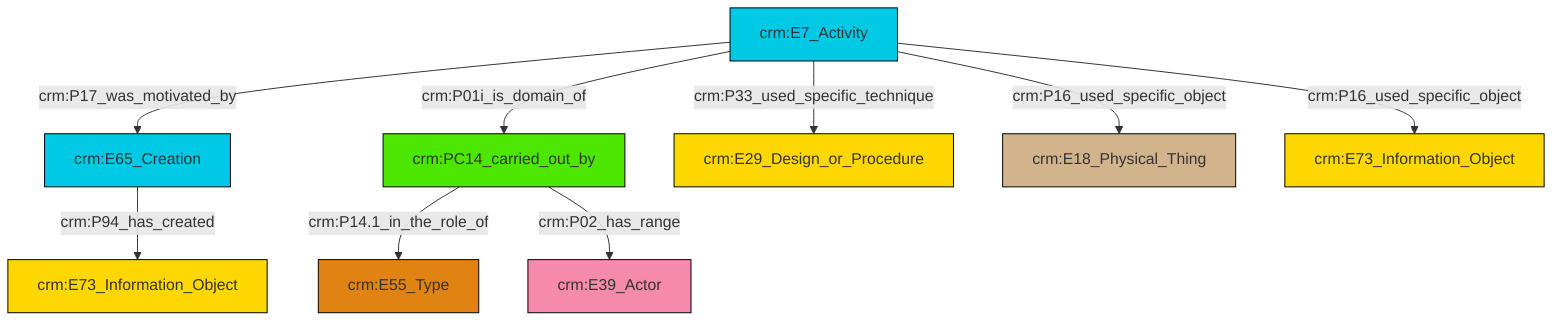 graph TD
classDef Literal fill:#f2f2f2,stroke:#000000;
classDef CRM_Entity fill:#FFFFFF,stroke:#000000;
classDef Temporal_Entity fill:#00C9E6, stroke:#000000;
classDef Type fill:#E18312, stroke:#000000;
classDef Time-Span fill:#2C9C91, stroke:#000000;
classDef Appellation fill:#FFEB7F, stroke:#000000;
classDef Place fill:#008836, stroke:#000000;
classDef Persistent_Item fill:#B266B2, stroke:#000000;
classDef Conceptual_Object fill:#FFD700, stroke:#000000;
classDef Physical_Thing fill:#D2B48C, stroke:#000000;
classDef Actor fill:#f58aad, stroke:#000000;
classDef PC_Classes fill:#4ce600, stroke:#000000;
classDef Multi fill:#cccccc,stroke:#000000;

0["crm:PC14_carried_out_by"]:::PC_Classes -->|crm:P14.1_in_the_role_of| 1["crm:E55_Type"]:::Type
4["crm:E7_Activity"]:::Temporal_Entity -->|crm:P33_used_specific_technique| 5["crm:E29_Design_or_Procedure"]:::Conceptual_Object
4["crm:E7_Activity"]:::Temporal_Entity -->|crm:P17_was_motivated_by| 2["crm:E65_Creation"]:::Temporal_Entity
0["crm:PC14_carried_out_by"]:::PC_Classes -->|crm:P02_has_range| 7["crm:E39_Actor"]:::Actor
4["crm:E7_Activity"]:::Temporal_Entity -->|crm:P16_used_specific_object| 9["crm:E18_Physical_Thing"]:::Physical_Thing
4["crm:E7_Activity"]:::Temporal_Entity -->|crm:P01i_is_domain_of| 0["crm:PC14_carried_out_by"]:::PC_Classes
4["crm:E7_Activity"]:::Temporal_Entity -->|crm:P16_used_specific_object| 10["crm:E73_Information_Object"]:::Conceptual_Object
2["crm:E65_Creation"]:::Temporal_Entity -->|crm:P94_has_created| 11["crm:E73_Information_Object"]:::Conceptual_Object